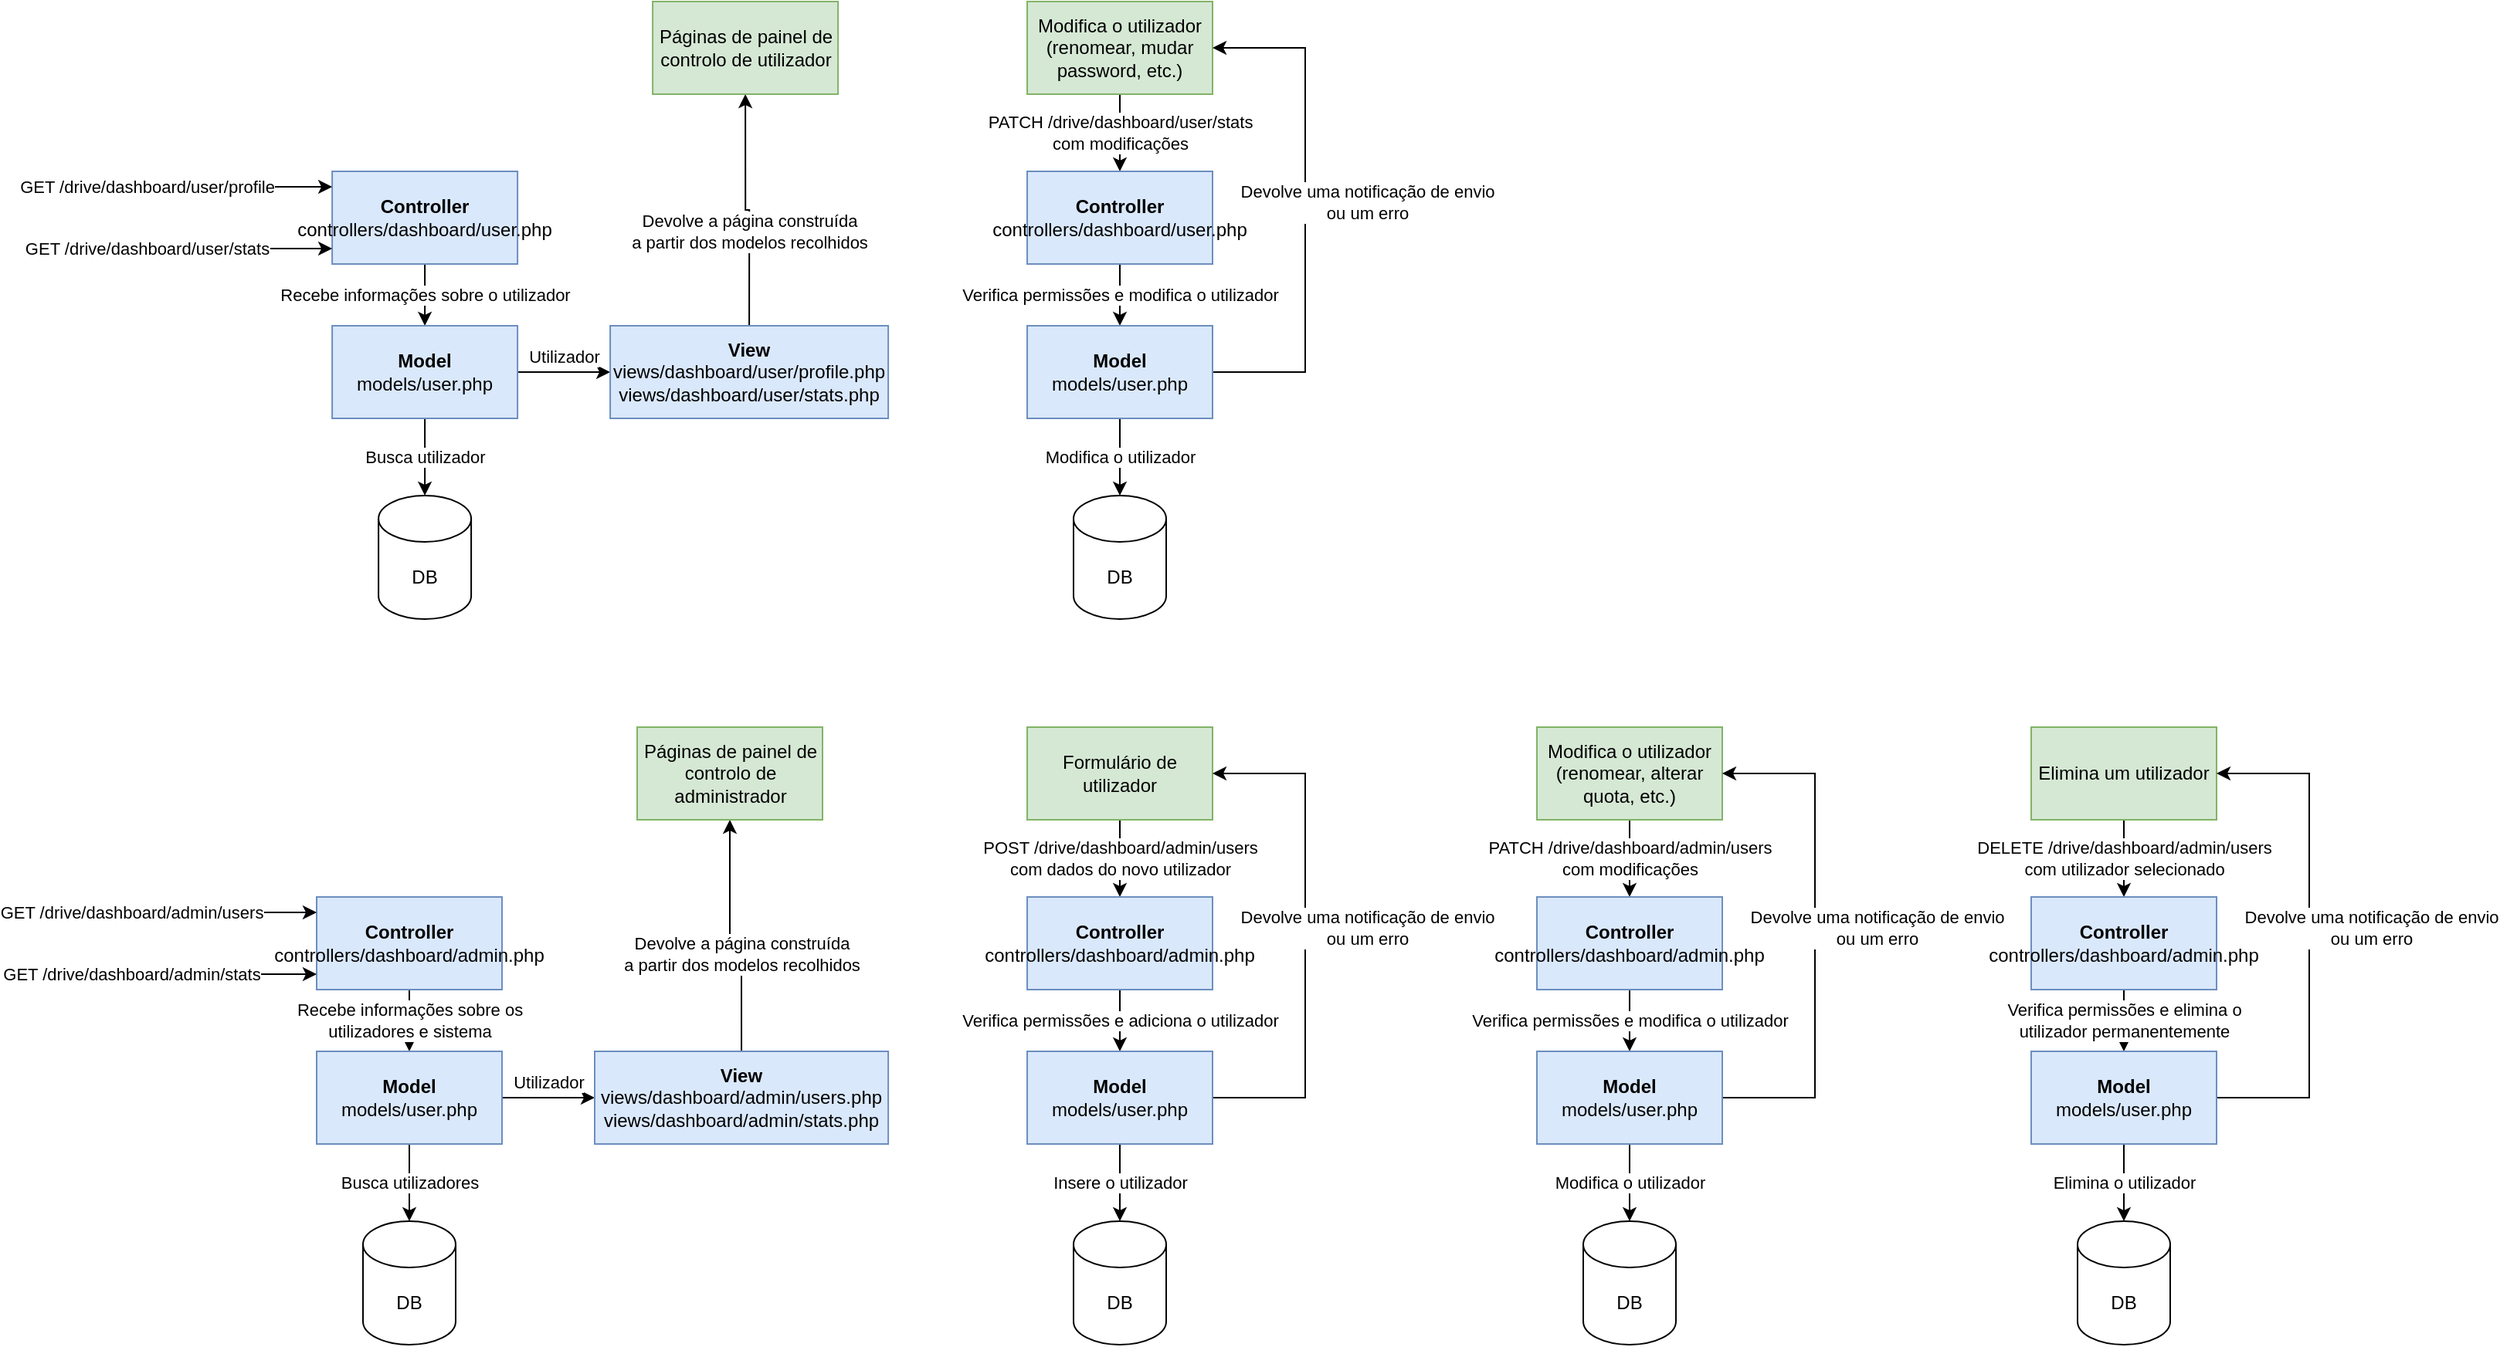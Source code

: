 <mxfile version="16.2.2" type="device"><diagram id="f63h3hfk-DI_PFLd-nH0" name="Page-1"><mxGraphModel dx="3703" dy="2113" grid="1" gridSize="10" guides="1" tooltips="1" connect="1" arrows="1" fold="1" page="1" pageScale="1" pageWidth="1700" pageHeight="1100" math="0" shadow="0"><root><mxCell id="0"/><mxCell id="1" parent="0"/><mxCell id="7WD_b7WuQylbHmAeUIXa-8" value="Recebe informações sobre o utilizador" style="edgeStyle=orthogonalEdgeStyle;rounded=0;orthogonalLoop=1;jettySize=auto;html=1;startArrow=none;startFill=0;endArrow=classic;endFill=1;" edge="1" parent="1" source="7WD_b7WuQylbHmAeUIXa-1" target="7WD_b7WuQylbHmAeUIXa-7"><mxGeometry relative="1" as="geometry"/></mxCell><mxCell id="7WD_b7WuQylbHmAeUIXa-1" value="&lt;div&gt;&lt;b&gt;Controller&lt;/b&gt;&lt;/div&gt;&lt;div&gt;controllers/dashboard/user.php&lt;br&gt;&lt;/div&gt;" style="rounded=0;whiteSpace=wrap;html=1;fillColor=#dae8fc;strokeColor=#6c8ebf;" vertex="1" parent="1"><mxGeometry x="310.05" y="280" width="120" height="60" as="geometry"/></mxCell><mxCell id="7WD_b7WuQylbHmAeUIXa-6" value="GET /drive/dashboard/user/profile" style="edgeStyle=orthogonalEdgeStyle;rounded=0;orthogonalLoop=1;jettySize=auto;html=1;exitX=0;exitY=1;exitDx=0;exitDy=0;startArrow=classic;startFill=1;endArrow=none;endFill=0;" edge="1" parent="1"><mxGeometry x="1" y="20" relative="1" as="geometry"><mxPoint x="210.05" y="290" as="targetPoint"/><mxPoint x="310.05" y="290" as="sourcePoint"/><Array as="points"><mxPoint x="260.05" y="290"/><mxPoint x="260.05" y="290"/></Array><mxPoint x="-20" y="-20" as="offset"/></mxGeometry></mxCell><mxCell id="7WD_b7WuQylbHmAeUIXa-10" value="Utilizador" style="edgeStyle=orthogonalEdgeStyle;rounded=0;orthogonalLoop=1;jettySize=auto;html=1;startArrow=none;startFill=0;endArrow=classic;endFill=1;" edge="1" parent="1" source="7WD_b7WuQylbHmAeUIXa-7" target="7WD_b7WuQylbHmAeUIXa-9"><mxGeometry y="10" relative="1" as="geometry"><mxPoint as="offset"/></mxGeometry></mxCell><mxCell id="7WD_b7WuQylbHmAeUIXa-16" value="&lt;div&gt;Busca utilizador&lt;/div&gt;" style="edgeStyle=orthogonalEdgeStyle;rounded=0;orthogonalLoop=1;jettySize=auto;html=1;startArrow=none;startFill=0;endArrow=classic;endFill=1;" edge="1" parent="1" source="7WD_b7WuQylbHmAeUIXa-7" target="7WD_b7WuQylbHmAeUIXa-14"><mxGeometry relative="1" as="geometry"/></mxCell><mxCell id="7WD_b7WuQylbHmAeUIXa-7" value="&lt;div&gt;&lt;b&gt;Model&lt;/b&gt;&lt;br&gt;&lt;/div&gt;&lt;div&gt;models/user.php&lt;/div&gt;" style="rounded=0;whiteSpace=wrap;html=1;fillColor=#dae8fc;strokeColor=#6c8ebf;" vertex="1" parent="1"><mxGeometry x="310.05" y="380" width="120" height="60" as="geometry"/></mxCell><mxCell id="7WD_b7WuQylbHmAeUIXa-12" style="edgeStyle=orthogonalEdgeStyle;rounded=0;orthogonalLoop=1;jettySize=auto;html=1;exitX=0.5;exitY=0;exitDx=0;exitDy=0;entryX=0.5;entryY=1;entryDx=0;entryDy=0;startArrow=none;startFill=0;endArrow=classic;endFill=1;" edge="1" parent="1" source="7WD_b7WuQylbHmAeUIXa-9" target="7WD_b7WuQylbHmAeUIXa-11"><mxGeometry relative="1" as="geometry"/></mxCell><mxCell id="7WD_b7WuQylbHmAeUIXa-13" value="&lt;div&gt;Devolve a página construída &lt;br&gt;&lt;/div&gt;&lt;div&gt;a partir dos modelos recolhidos&lt;/div&gt;" style="edgeLabel;html=1;align=center;verticalAlign=middle;resizable=0;points=[];" vertex="1" connectable="0" parent="7WD_b7WuQylbHmAeUIXa-12"><mxGeometry x="-0.2" y="1" relative="1" as="geometry"><mxPoint x="1" as="offset"/></mxGeometry></mxCell><mxCell id="7WD_b7WuQylbHmAeUIXa-9" value="&lt;div&gt;&lt;b&gt;View&lt;/b&gt;&lt;br&gt;&lt;div&gt;views/dashboard/user/profile.php&lt;br&gt;&lt;div&gt;views/dashboard/user/stats.php&lt;/div&gt;&lt;/div&gt;&lt;/div&gt;" style="rounded=0;whiteSpace=wrap;html=1;fillColor=#dae8fc;strokeColor=#6c8ebf;" vertex="1" parent="1"><mxGeometry x="490.05" y="380" width="180" height="60" as="geometry"/></mxCell><mxCell id="7WD_b7WuQylbHmAeUIXa-11" value="Páginas de painel de controlo de utilizador" style="rounded=0;whiteSpace=wrap;html=1;fillColor=#d5e8d4;strokeColor=#82b366;" vertex="1" parent="1"><mxGeometry x="517.55" y="170" width="120" height="60" as="geometry"/></mxCell><mxCell id="7WD_b7WuQylbHmAeUIXa-14" value="DB" style="shape=cylinder3;whiteSpace=wrap;html=1;boundedLbl=1;backgroundOutline=1;size=15;" vertex="1" parent="1"><mxGeometry x="340.05" y="490" width="60" height="80" as="geometry"/></mxCell><mxCell id="7WD_b7WuQylbHmAeUIXa-27" value="&lt;div&gt;PATCH /drive/dashboard/user/stats&lt;/div&gt;&lt;div&gt;com modificações&lt;br&gt;&lt;/div&gt;" style="edgeStyle=orthogonalEdgeStyle;rounded=0;orthogonalLoop=1;jettySize=auto;html=1;startArrow=none;startFill=0;endArrow=classic;endFill=1;" edge="1" parent="1" source="7WD_b7WuQylbHmAeUIXa-28" target="7WD_b7WuQylbHmAeUIXa-30"><mxGeometry relative="1" as="geometry"/></mxCell><mxCell id="7WD_b7WuQylbHmAeUIXa-28" value="&lt;div&gt;Modifica o utilizador&lt;/div&gt;&lt;div&gt;(renomear, mudar password, etc.)&lt;br&gt;&lt;/div&gt;" style="rounded=0;whiteSpace=wrap;html=1;fillColor=#d5e8d4;strokeColor=#82b366;" vertex="1" parent="1"><mxGeometry x="760" y="170" width="120" height="60" as="geometry"/></mxCell><mxCell id="7WD_b7WuQylbHmAeUIXa-29" value="Verifica permissões e modifica o utilizador" style="edgeStyle=orthogonalEdgeStyle;rounded=0;orthogonalLoop=1;jettySize=auto;html=1;startArrow=none;startFill=0;endArrow=classic;endFill=1;" edge="1" parent="1" source="7WD_b7WuQylbHmAeUIXa-30" target="7WD_b7WuQylbHmAeUIXa-34"><mxGeometry relative="1" as="geometry"/></mxCell><mxCell id="7WD_b7WuQylbHmAeUIXa-30" value="&lt;div&gt;&lt;b&gt;Controller&lt;/b&gt;&lt;/div&gt;&lt;div&gt;controllers/dashboard/user.php&lt;br&gt;&lt;/div&gt;" style="rounded=0;whiteSpace=wrap;html=1;fillColor=#dae8fc;strokeColor=#6c8ebf;" vertex="1" parent="1"><mxGeometry x="760" y="280" width="120" height="60" as="geometry"/></mxCell><mxCell id="7WD_b7WuQylbHmAeUIXa-31" value="Modifica o utilizador" style="edgeStyle=orthogonalEdgeStyle;rounded=0;orthogonalLoop=1;jettySize=auto;html=1;startArrow=none;startFill=0;endArrow=classic;endFill=1;" edge="1" parent="1" source="7WD_b7WuQylbHmAeUIXa-34" target="7WD_b7WuQylbHmAeUIXa-35"><mxGeometry relative="1" as="geometry"/></mxCell><mxCell id="7WD_b7WuQylbHmAeUIXa-32" style="edgeStyle=orthogonalEdgeStyle;rounded=0;orthogonalLoop=1;jettySize=auto;html=1;startArrow=none;startFill=0;endArrow=classic;endFill=1;entryX=1;entryY=0.5;entryDx=0;entryDy=0;" edge="1" parent="1" source="7WD_b7WuQylbHmAeUIXa-34" target="7WD_b7WuQylbHmAeUIXa-28"><mxGeometry relative="1" as="geometry"><mxPoint x="970" y="200" as="targetPoint"/><Array as="points"><mxPoint x="940" y="410"/><mxPoint x="940" y="200"/></Array></mxGeometry></mxCell><mxCell id="7WD_b7WuQylbHmAeUIXa-33" value="&lt;div&gt;Devolve uma notificação de envio&lt;/div&gt;&lt;div&gt;ou um erro&lt;br&gt;&lt;/div&gt;" style="edgeLabel;html=1;align=center;verticalAlign=middle;resizable=0;points=[];" vertex="1" connectable="0" parent="7WD_b7WuQylbHmAeUIXa-32"><mxGeometry x="0.091" y="-3" relative="1" as="geometry"><mxPoint x="37" y="10" as="offset"/></mxGeometry></mxCell><mxCell id="7WD_b7WuQylbHmAeUIXa-34" value="&lt;div&gt;&lt;b&gt;Model&lt;/b&gt;&lt;br&gt;&lt;/div&gt;&lt;div&gt;models/user.php&lt;/div&gt;" style="rounded=0;whiteSpace=wrap;html=1;fillColor=#dae8fc;strokeColor=#6c8ebf;" vertex="1" parent="1"><mxGeometry x="760" y="380" width="120" height="60" as="geometry"/></mxCell><mxCell id="7WD_b7WuQylbHmAeUIXa-35" value="DB" style="shape=cylinder3;whiteSpace=wrap;html=1;boundedLbl=1;backgroundOutline=1;size=15;" vertex="1" parent="1"><mxGeometry x="790" y="490" width="60" height="80" as="geometry"/></mxCell><mxCell id="7WD_b7WuQylbHmAeUIXa-64" value="GET /drive/dashboard/user/stats" style="edgeStyle=orthogonalEdgeStyle;rounded=0;orthogonalLoop=1;jettySize=auto;html=1;exitX=0;exitY=1;exitDx=0;exitDy=0;startArrow=classic;startFill=1;endArrow=none;endFill=0;" edge="1" parent="1"><mxGeometry x="1" y="20" relative="1" as="geometry"><mxPoint x="210.05" y="330" as="targetPoint"/><mxPoint x="310.05" y="330" as="sourcePoint"/><Array as="points"><mxPoint x="260.05" y="330"/><mxPoint x="260.05" y="330"/></Array><mxPoint x="-20" y="-20" as="offset"/></mxGeometry></mxCell><mxCell id="7WD_b7WuQylbHmAeUIXa-68" value="&lt;div&gt;Recebe informações sobre os&lt;/div&gt;&lt;div&gt;utilizadores e sistema&lt;br&gt;&lt;/div&gt;" style="edgeStyle=orthogonalEdgeStyle;rounded=0;orthogonalLoop=1;jettySize=auto;html=1;startArrow=none;startFill=0;endArrow=classic;endFill=1;" edge="1" parent="1" source="7WD_b7WuQylbHmAeUIXa-69" target="7WD_b7WuQylbHmAeUIXa-73"><mxGeometry relative="1" as="geometry"/></mxCell><mxCell id="7WD_b7WuQylbHmAeUIXa-69" value="&lt;div&gt;&lt;b&gt;Controller&lt;/b&gt;&lt;/div&gt;&lt;div&gt;controllers/dashboard/admin.php&lt;br&gt;&lt;/div&gt;" style="rounded=0;whiteSpace=wrap;html=1;fillColor=#dae8fc;strokeColor=#6c8ebf;" vertex="1" parent="1"><mxGeometry x="300" y="750" width="120" height="60" as="geometry"/></mxCell><mxCell id="7WD_b7WuQylbHmAeUIXa-70" value="GET /drive/dashboard/admin/users" style="edgeStyle=orthogonalEdgeStyle;rounded=0;orthogonalLoop=1;jettySize=auto;html=1;exitX=0;exitY=1;exitDx=0;exitDy=0;startArrow=classic;startFill=1;endArrow=none;endFill=0;" edge="1" parent="1"><mxGeometry x="1" y="20" relative="1" as="geometry"><mxPoint x="200" y="760" as="targetPoint"/><mxPoint x="300" y="760" as="sourcePoint"/><Array as="points"><mxPoint x="250" y="760"/><mxPoint x="250" y="760"/></Array><mxPoint x="-20" y="-20" as="offset"/></mxGeometry></mxCell><mxCell id="7WD_b7WuQylbHmAeUIXa-71" value="Utilizador" style="edgeStyle=orthogonalEdgeStyle;rounded=0;orthogonalLoop=1;jettySize=auto;html=1;startArrow=none;startFill=0;endArrow=classic;endFill=1;" edge="1" parent="1" source="7WD_b7WuQylbHmAeUIXa-73" target="7WD_b7WuQylbHmAeUIXa-76"><mxGeometry y="10" relative="1" as="geometry"><mxPoint as="offset"/></mxGeometry></mxCell><mxCell id="7WD_b7WuQylbHmAeUIXa-72" value="&lt;div&gt;Busca utilizadores&lt;/div&gt;" style="edgeStyle=orthogonalEdgeStyle;rounded=0;orthogonalLoop=1;jettySize=auto;html=1;startArrow=none;startFill=0;endArrow=classic;endFill=1;" edge="1" parent="1" source="7WD_b7WuQylbHmAeUIXa-73" target="7WD_b7WuQylbHmAeUIXa-78"><mxGeometry relative="1" as="geometry"/></mxCell><mxCell id="7WD_b7WuQylbHmAeUIXa-73" value="&lt;div&gt;&lt;b&gt;Model&lt;/b&gt;&lt;br&gt;&lt;/div&gt;&lt;div&gt;models/user.php&lt;/div&gt;" style="rounded=0;whiteSpace=wrap;html=1;fillColor=#dae8fc;strokeColor=#6c8ebf;" vertex="1" parent="1"><mxGeometry x="300" y="850" width="120" height="60" as="geometry"/></mxCell><mxCell id="7WD_b7WuQylbHmAeUIXa-74" style="edgeStyle=orthogonalEdgeStyle;rounded=0;orthogonalLoop=1;jettySize=auto;html=1;exitX=0.5;exitY=0;exitDx=0;exitDy=0;entryX=0.5;entryY=1;entryDx=0;entryDy=0;startArrow=none;startFill=0;endArrow=classic;endFill=1;" edge="1" parent="1" source="7WD_b7WuQylbHmAeUIXa-76" target="7WD_b7WuQylbHmAeUIXa-77"><mxGeometry relative="1" as="geometry"/></mxCell><mxCell id="7WD_b7WuQylbHmAeUIXa-75" value="&lt;div&gt;Devolve a página construída &lt;br&gt;&lt;/div&gt;&lt;div&gt;a partir dos modelos recolhidos&lt;/div&gt;" style="edgeLabel;html=1;align=center;verticalAlign=middle;resizable=0;points=[];" vertex="1" connectable="0" parent="7WD_b7WuQylbHmAeUIXa-74"><mxGeometry x="-0.2" y="1" relative="1" as="geometry"><mxPoint x="1" as="offset"/></mxGeometry></mxCell><mxCell id="7WD_b7WuQylbHmAeUIXa-76" value="&lt;div&gt;&lt;b&gt;View&lt;/b&gt;&lt;br&gt;&lt;div&gt;views/dashboard/admin/users.php&lt;br&gt;&lt;div&gt;views/dashboard/admin/stats.php&lt;/div&gt;&lt;/div&gt;&lt;/div&gt;" style="rounded=0;whiteSpace=wrap;html=1;fillColor=#dae8fc;strokeColor=#6c8ebf;" vertex="1" parent="1"><mxGeometry x="480" y="850" width="190.05" height="60" as="geometry"/></mxCell><mxCell id="7WD_b7WuQylbHmAeUIXa-77" value="Páginas de painel de controlo de administrador" style="rounded=0;whiteSpace=wrap;html=1;fillColor=#d5e8d4;strokeColor=#82b366;" vertex="1" parent="1"><mxGeometry x="507.5" y="640" width="120" height="60" as="geometry"/></mxCell><mxCell id="7WD_b7WuQylbHmAeUIXa-78" value="DB" style="shape=cylinder3;whiteSpace=wrap;html=1;boundedLbl=1;backgroundOutline=1;size=15;" vertex="1" parent="1"><mxGeometry x="330" y="960" width="60" height="80" as="geometry"/></mxCell><mxCell id="7WD_b7WuQylbHmAeUIXa-88" value="GET /drive/dashboard/admin/stats" style="edgeStyle=orthogonalEdgeStyle;rounded=0;orthogonalLoop=1;jettySize=auto;html=1;exitX=0;exitY=1;exitDx=0;exitDy=0;startArrow=classic;startFill=1;endArrow=none;endFill=0;" edge="1" parent="1"><mxGeometry x="1" y="20" relative="1" as="geometry"><mxPoint x="200" y="800.0" as="targetPoint"/><mxPoint x="300" y="800.0" as="sourcePoint"/><Array as="points"><mxPoint x="220.05" y="800"/><mxPoint x="220.05" y="800"/></Array><mxPoint x="-20" y="-20" as="offset"/></mxGeometry></mxCell><mxCell id="7WD_b7WuQylbHmAeUIXa-89" value="&lt;div&gt;POST /drive/dashboard/admin/users&lt;/div&gt;&lt;div&gt;com dados do novo utilizador&lt;br&gt;&lt;/div&gt;" style="edgeStyle=orthogonalEdgeStyle;rounded=0;orthogonalLoop=1;jettySize=auto;html=1;startArrow=none;startFill=0;endArrow=classic;endFill=1;" edge="1" parent="1" source="7WD_b7WuQylbHmAeUIXa-90" target="7WD_b7WuQylbHmAeUIXa-92"><mxGeometry relative="1" as="geometry"/></mxCell><mxCell id="7WD_b7WuQylbHmAeUIXa-90" value="Formulário de utilizador" style="rounded=0;whiteSpace=wrap;html=1;fillColor=#d5e8d4;strokeColor=#82b366;" vertex="1" parent="1"><mxGeometry x="760" y="640" width="120" height="60" as="geometry"/></mxCell><mxCell id="7WD_b7WuQylbHmAeUIXa-91" value="Verifica permissões e adiciona o utilizador" style="edgeStyle=orthogonalEdgeStyle;rounded=0;orthogonalLoop=1;jettySize=auto;html=1;startArrow=none;startFill=0;endArrow=classic;endFill=1;" edge="1" parent="1" source="7WD_b7WuQylbHmAeUIXa-92" target="7WD_b7WuQylbHmAeUIXa-96"><mxGeometry relative="1" as="geometry"/></mxCell><mxCell id="7WD_b7WuQylbHmAeUIXa-92" value="&lt;div&gt;&lt;b&gt;Controller&lt;/b&gt;&lt;/div&gt;&lt;div&gt;controllers/dashboard/admin.php&lt;br&gt;&lt;/div&gt;" style="rounded=0;whiteSpace=wrap;html=1;fillColor=#dae8fc;strokeColor=#6c8ebf;" vertex="1" parent="1"><mxGeometry x="760" y="750" width="120" height="60" as="geometry"/></mxCell><mxCell id="7WD_b7WuQylbHmAeUIXa-93" value="Insere o utilizador" style="edgeStyle=orthogonalEdgeStyle;rounded=0;orthogonalLoop=1;jettySize=auto;html=1;startArrow=none;startFill=0;endArrow=classic;endFill=1;" edge="1" parent="1" source="7WD_b7WuQylbHmAeUIXa-96" target="7WD_b7WuQylbHmAeUIXa-97"><mxGeometry relative="1" as="geometry"/></mxCell><mxCell id="7WD_b7WuQylbHmAeUIXa-94" style="edgeStyle=orthogonalEdgeStyle;rounded=0;orthogonalLoop=1;jettySize=auto;html=1;startArrow=none;startFill=0;endArrow=classic;endFill=1;entryX=1;entryY=0.5;entryDx=0;entryDy=0;" edge="1" parent="1" source="7WD_b7WuQylbHmAeUIXa-96" target="7WD_b7WuQylbHmAeUIXa-90"><mxGeometry relative="1" as="geometry"><mxPoint x="970" y="670" as="targetPoint"/><Array as="points"><mxPoint x="940" y="880"/><mxPoint x="940" y="670"/></Array></mxGeometry></mxCell><mxCell id="7WD_b7WuQylbHmAeUIXa-95" value="&lt;div&gt;Devolve uma notificação de envio&lt;/div&gt;&lt;div&gt;ou um erro&lt;br&gt;&lt;/div&gt;" style="edgeLabel;html=1;align=center;verticalAlign=middle;resizable=0;points=[];" vertex="1" connectable="0" parent="7WD_b7WuQylbHmAeUIXa-94"><mxGeometry x="0.091" y="-3" relative="1" as="geometry"><mxPoint x="37" y="10" as="offset"/></mxGeometry></mxCell><mxCell id="7WD_b7WuQylbHmAeUIXa-96" value="&lt;div&gt;&lt;b&gt;Model&lt;/b&gt;&lt;br&gt;&lt;/div&gt;&lt;div&gt;models/user.php&lt;/div&gt;" style="rounded=0;whiteSpace=wrap;html=1;fillColor=#dae8fc;strokeColor=#6c8ebf;" vertex="1" parent="1"><mxGeometry x="760" y="850" width="120" height="60" as="geometry"/></mxCell><mxCell id="7WD_b7WuQylbHmAeUIXa-97" value="DB" style="shape=cylinder3;whiteSpace=wrap;html=1;boundedLbl=1;backgroundOutline=1;size=15;" vertex="1" parent="1"><mxGeometry x="790" y="960" width="60" height="80" as="geometry"/></mxCell><mxCell id="7WD_b7WuQylbHmAeUIXa-98" value="&lt;div&gt;&lt;div&gt;PATCH /drive/dashboard/admin/users&lt;/div&gt;&lt;/div&gt;&lt;div&gt;com modificações&lt;br&gt;&lt;/div&gt;" style="edgeStyle=orthogonalEdgeStyle;rounded=0;orthogonalLoop=1;jettySize=auto;html=1;startArrow=none;startFill=0;endArrow=classic;endFill=1;" edge="1" parent="1" source="7WD_b7WuQylbHmAeUIXa-99" target="7WD_b7WuQylbHmAeUIXa-101"><mxGeometry relative="1" as="geometry"/></mxCell><mxCell id="7WD_b7WuQylbHmAeUIXa-99" value="&lt;div&gt;Modifica o utilizador&lt;/div&gt;&lt;div&gt;(renomear, alterar quota, etc.)&lt;br&gt;&lt;/div&gt;" style="rounded=0;whiteSpace=wrap;html=1;fillColor=#d5e8d4;strokeColor=#82b366;" vertex="1" parent="1"><mxGeometry x="1090" y="640" width="120" height="60" as="geometry"/></mxCell><mxCell id="7WD_b7WuQylbHmAeUIXa-100" value="Verifica permissões e modifica o utilizador" style="edgeStyle=orthogonalEdgeStyle;rounded=0;orthogonalLoop=1;jettySize=auto;html=1;startArrow=none;startFill=0;endArrow=classic;endFill=1;" edge="1" parent="1" source="7WD_b7WuQylbHmAeUIXa-101" target="7WD_b7WuQylbHmAeUIXa-105"><mxGeometry relative="1" as="geometry"/></mxCell><mxCell id="7WD_b7WuQylbHmAeUIXa-101" value="&lt;div&gt;&lt;b&gt;Controller&lt;/b&gt;&lt;/div&gt;&lt;div&gt;controllers/dashboard/admin.php&lt;br&gt;&lt;/div&gt;" style="rounded=0;whiteSpace=wrap;html=1;fillColor=#dae8fc;strokeColor=#6c8ebf;" vertex="1" parent="1"><mxGeometry x="1090" y="750" width="120" height="60" as="geometry"/></mxCell><mxCell id="7WD_b7WuQylbHmAeUIXa-102" value="Modifica o utilizador" style="edgeStyle=orthogonalEdgeStyle;rounded=0;orthogonalLoop=1;jettySize=auto;html=1;startArrow=none;startFill=0;endArrow=classic;endFill=1;" edge="1" parent="1" source="7WD_b7WuQylbHmAeUIXa-105" target="7WD_b7WuQylbHmAeUIXa-106"><mxGeometry relative="1" as="geometry"/></mxCell><mxCell id="7WD_b7WuQylbHmAeUIXa-103" style="edgeStyle=orthogonalEdgeStyle;rounded=0;orthogonalLoop=1;jettySize=auto;html=1;startArrow=none;startFill=0;endArrow=classic;endFill=1;entryX=1;entryY=0.5;entryDx=0;entryDy=0;" edge="1" parent="1" source="7WD_b7WuQylbHmAeUIXa-105" target="7WD_b7WuQylbHmAeUIXa-99"><mxGeometry relative="1" as="geometry"><mxPoint x="1300" y="670" as="targetPoint"/><Array as="points"><mxPoint x="1270" y="880"/><mxPoint x="1270" y="670"/></Array></mxGeometry></mxCell><mxCell id="7WD_b7WuQylbHmAeUIXa-104" value="&lt;div&gt;Devolve uma notificação de envio&lt;/div&gt;&lt;div&gt;ou um erro&lt;br&gt;&lt;/div&gt;" style="edgeLabel;html=1;align=center;verticalAlign=middle;resizable=0;points=[];" vertex="1" connectable="0" parent="7WD_b7WuQylbHmAeUIXa-103"><mxGeometry x="0.091" y="-3" relative="1" as="geometry"><mxPoint x="37" y="10" as="offset"/></mxGeometry></mxCell><mxCell id="7WD_b7WuQylbHmAeUIXa-105" value="&lt;div&gt;&lt;b&gt;Model&lt;/b&gt;&lt;br&gt;&lt;/div&gt;&lt;div&gt;models/user.php&lt;/div&gt;" style="rounded=0;whiteSpace=wrap;html=1;fillColor=#dae8fc;strokeColor=#6c8ebf;" vertex="1" parent="1"><mxGeometry x="1090" y="850" width="120" height="60" as="geometry"/></mxCell><mxCell id="7WD_b7WuQylbHmAeUIXa-106" value="DB" style="shape=cylinder3;whiteSpace=wrap;html=1;boundedLbl=1;backgroundOutline=1;size=15;" vertex="1" parent="1"><mxGeometry x="1120" y="960" width="60" height="80" as="geometry"/></mxCell><mxCell id="7WD_b7WuQylbHmAeUIXa-107" value="&lt;div&gt;&lt;div&gt;DELETE /drive/dashboard/admin/users&lt;/div&gt;&lt;/div&gt;&lt;div&gt;com utilizador selecionado&lt;br&gt;&lt;/div&gt;" style="edgeStyle=orthogonalEdgeStyle;rounded=0;orthogonalLoop=1;jettySize=auto;html=1;startArrow=none;startFill=0;endArrow=classic;endFill=1;" edge="1" parent="1" source="7WD_b7WuQylbHmAeUIXa-108" target="7WD_b7WuQylbHmAeUIXa-110"><mxGeometry relative="1" as="geometry"/></mxCell><mxCell id="7WD_b7WuQylbHmAeUIXa-108" value="Elimina um utilizador" style="rounded=0;whiteSpace=wrap;html=1;fillColor=#d5e8d4;strokeColor=#82b366;" vertex="1" parent="1"><mxGeometry x="1410" y="640" width="120" height="60" as="geometry"/></mxCell><mxCell id="7WD_b7WuQylbHmAeUIXa-109" value="&lt;div&gt;Verifica permissões e elimina o&lt;/div&gt;&lt;div&gt;utilizador permanentemente&lt;br&gt;&lt;/div&gt;" style="edgeStyle=orthogonalEdgeStyle;rounded=0;orthogonalLoop=1;jettySize=auto;html=1;startArrow=none;startFill=0;endArrow=classic;endFill=1;" edge="1" parent="1" source="7WD_b7WuQylbHmAeUIXa-110" target="7WD_b7WuQylbHmAeUIXa-114"><mxGeometry relative="1" as="geometry"/></mxCell><mxCell id="7WD_b7WuQylbHmAeUIXa-110" value="&lt;div&gt;&lt;b&gt;Controller&lt;/b&gt;&lt;/div&gt;&lt;div&gt;controllers/dashboard/admin.php&lt;br&gt;&lt;/div&gt;" style="rounded=0;whiteSpace=wrap;html=1;fillColor=#dae8fc;strokeColor=#6c8ebf;" vertex="1" parent="1"><mxGeometry x="1410" y="750" width="120" height="60" as="geometry"/></mxCell><mxCell id="7WD_b7WuQylbHmAeUIXa-111" value="Elimina o utilizador" style="edgeStyle=orthogonalEdgeStyle;rounded=0;orthogonalLoop=1;jettySize=auto;html=1;startArrow=none;startFill=0;endArrow=classic;endFill=1;" edge="1" parent="1" source="7WD_b7WuQylbHmAeUIXa-114" target="7WD_b7WuQylbHmAeUIXa-115"><mxGeometry relative="1" as="geometry"/></mxCell><mxCell id="7WD_b7WuQylbHmAeUIXa-112" style="edgeStyle=orthogonalEdgeStyle;rounded=0;orthogonalLoop=1;jettySize=auto;html=1;startArrow=none;startFill=0;endArrow=classic;endFill=1;entryX=1;entryY=0.5;entryDx=0;entryDy=0;" edge="1" parent="1" source="7WD_b7WuQylbHmAeUIXa-114" target="7WD_b7WuQylbHmAeUIXa-108"><mxGeometry relative="1" as="geometry"><mxPoint x="1620" y="670" as="targetPoint"/><Array as="points"><mxPoint x="1590" y="880"/><mxPoint x="1590" y="670"/></Array></mxGeometry></mxCell><mxCell id="7WD_b7WuQylbHmAeUIXa-113" value="&lt;div&gt;Devolve uma notificação de envio&lt;/div&gt;&lt;div&gt;ou um erro&lt;br&gt;&lt;/div&gt;" style="edgeLabel;html=1;align=center;verticalAlign=middle;resizable=0;points=[];" vertex="1" connectable="0" parent="7WD_b7WuQylbHmAeUIXa-112"><mxGeometry x="0.091" y="-3" relative="1" as="geometry"><mxPoint x="37" y="10" as="offset"/></mxGeometry></mxCell><mxCell id="7WD_b7WuQylbHmAeUIXa-114" value="&lt;div&gt;&lt;b&gt;Model&lt;/b&gt;&lt;br&gt;&lt;/div&gt;&lt;div&gt;models/user.php&lt;/div&gt;" style="rounded=0;whiteSpace=wrap;html=1;fillColor=#dae8fc;strokeColor=#6c8ebf;" vertex="1" parent="1"><mxGeometry x="1410" y="850" width="120" height="60" as="geometry"/></mxCell><mxCell id="7WD_b7WuQylbHmAeUIXa-115" value="DB" style="shape=cylinder3;whiteSpace=wrap;html=1;boundedLbl=1;backgroundOutline=1;size=15;" vertex="1" parent="1"><mxGeometry x="1440" y="960" width="60" height="80" as="geometry"/></mxCell></root></mxGraphModel></diagram></mxfile>